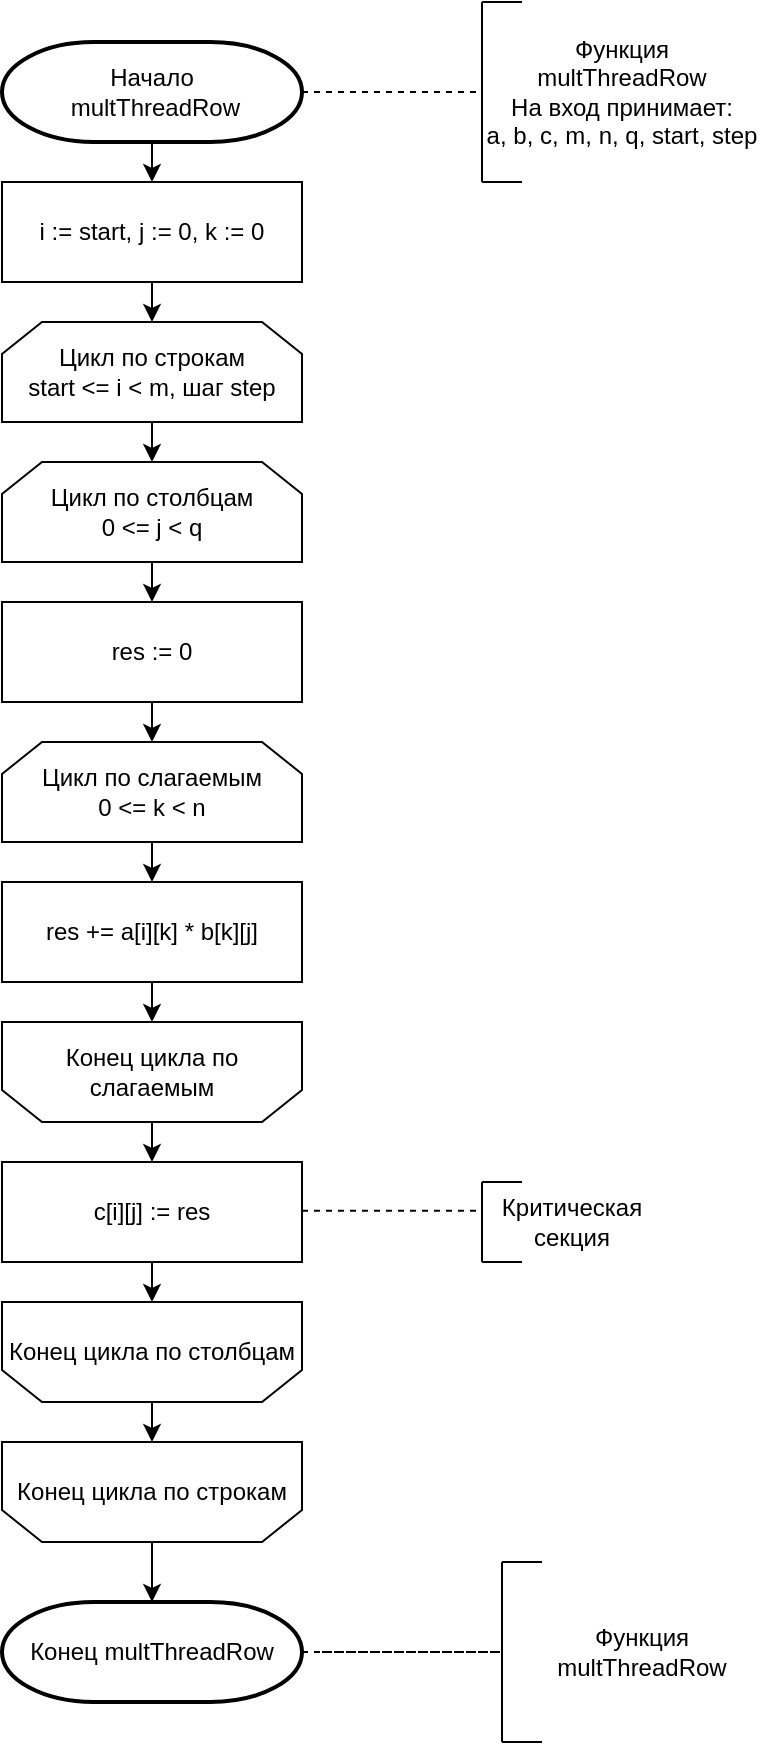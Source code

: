 <mxfile version="13.10.0" type="device"><diagram id="bh_39w6_z0rFIUdo9ZEe" name="Page-1"><mxGraphModel dx="1038" dy="11729" grid="1" gridSize="10" guides="1" tooltips="1" connect="1" arrows="1" fold="1" page="1" pageScale="1" pageWidth="1827" pageHeight="11169" background="#ffffff" math="0" shadow="0"><root><mxCell id="0"/><mxCell id="1" parent="0"/><mxCell id="mzTDEa_XzC-Mk_3e8MP_-44" value="Начало&lt;br&gt;&amp;nbsp;multThreadRow" style="strokeWidth=2;html=1;shape=mxgraph.flowchart.terminator;whiteSpace=wrap;" parent="1" vertex="1"><mxGeometry x="640" y="-1990" width="150" height="50" as="geometry"/></mxCell><mxCell id="mzTDEa_XzC-Mk_3e8MP_-45" value="" style="endArrow=none;dashed=1;html=1;exitX=1;exitY=0.5;exitDx=0;exitDy=0;exitPerimeter=0;" parent="1" edge="1"><mxGeometry width="50" height="50" relative="1" as="geometry"><mxPoint x="790" y="-1965" as="sourcePoint"/><mxPoint x="880" y="-1965" as="targetPoint"/></mxGeometry></mxCell><mxCell id="mzTDEa_XzC-Mk_3e8MP_-46" value="" style="endArrow=none;html=1;" parent="1" edge="1"><mxGeometry width="50" height="50" relative="1" as="geometry"><mxPoint x="880" y="-1920" as="sourcePoint"/><mxPoint x="880" y="-2010" as="targetPoint"/></mxGeometry></mxCell><mxCell id="mzTDEa_XzC-Mk_3e8MP_-47" value="" style="endArrow=none;html=1;" parent="1" edge="1"><mxGeometry width="50" height="50" relative="1" as="geometry"><mxPoint x="880" y="-2010" as="sourcePoint"/><mxPoint x="900" y="-2010" as="targetPoint"/></mxGeometry></mxCell><mxCell id="mzTDEa_XzC-Mk_3e8MP_-48" value="" style="endArrow=none;html=1;" parent="1" edge="1"><mxGeometry width="50" height="50" relative="1" as="geometry"><mxPoint x="880" y="-1920" as="sourcePoint"/><mxPoint x="900" y="-1920" as="targetPoint"/></mxGeometry></mxCell><mxCell id="mzTDEa_XzC-Mk_3e8MP_-49" value="Функция &lt;br&gt;multThreadRow&lt;br&gt;На вход принимает:&lt;br&gt;a, b, c, m, n, q, start, step" style="text;html=1;strokeColor=none;fillColor=none;align=center;verticalAlign=middle;whiteSpace=wrap;rounded=0;" parent="1" vertex="1"><mxGeometry x="880" y="-2010" width="140" height="90" as="geometry"/></mxCell><mxCell id="mzTDEa_XzC-Mk_3e8MP_-52" value="Цикл по столбцам&lt;br&gt;0 &amp;lt;= j &amp;lt; q" style="shape=loopLimit;whiteSpace=wrap;html=1;fillColor=#ffffff;" parent="1" vertex="1"><mxGeometry x="640" y="-1780" width="150" height="50" as="geometry"/></mxCell><mxCell id="mzTDEa_XzC-Mk_3e8MP_-53" value="res := 0" style="rounded=0;whiteSpace=wrap;html=1;fillColor=#ffffff;" parent="1" vertex="1"><mxGeometry x="640" y="-1710" width="150" height="50" as="geometry"/></mxCell><mxCell id="mzTDEa_XzC-Mk_3e8MP_-55" value="" style="endArrow=classic;html=1;exitX=0.5;exitY=1;exitDx=0;exitDy=0;exitPerimeter=0;entryX=0.5;entryY=0;entryDx=0;entryDy=0;" parent="1" source="mzTDEa_XzC-Mk_3e8MP_-44" edge="1"><mxGeometry width="50" height="50" relative="1" as="geometry"><mxPoint x="910" y="-1650" as="sourcePoint"/><mxPoint x="715" y="-1920" as="targetPoint"/></mxGeometry></mxCell><mxCell id="mzTDEa_XzC-Mk_3e8MP_-56" value="" style="endArrow=classic;html=1;exitX=0.5;exitY=1;exitDx=0;exitDy=0;entryX=0.5;entryY=0;entryDx=0;entryDy=0;" parent="1" edge="1"><mxGeometry width="50" height="50" relative="1" as="geometry"><mxPoint x="715" y="-1870" as="sourcePoint"/><mxPoint x="715" y="-1850" as="targetPoint"/></mxGeometry></mxCell><mxCell id="mzTDEa_XzC-Mk_3e8MP_-57" value="" style="endArrow=classic;html=1;exitX=0.5;exitY=1;exitDx=0;exitDy=0;entryX=0.5;entryY=0;entryDx=0;entryDy=0;" parent="1" target="mzTDEa_XzC-Mk_3e8MP_-52" edge="1"><mxGeometry width="50" height="50" relative="1" as="geometry"><mxPoint x="715" y="-1800" as="sourcePoint"/><mxPoint x="740" y="-1790" as="targetPoint"/></mxGeometry></mxCell><mxCell id="mzTDEa_XzC-Mk_3e8MP_-58" value="" style="endArrow=classic;html=1;exitX=0.5;exitY=1;exitDx=0;exitDy=0;entryX=0.5;entryY=0;entryDx=0;entryDy=0;" parent="1" source="mzTDEa_XzC-Mk_3e8MP_-52" target="mzTDEa_XzC-Mk_3e8MP_-53" edge="1"><mxGeometry width="50" height="50" relative="1" as="geometry"><mxPoint x="1010" y="-1650" as="sourcePoint"/><mxPoint x="1060" y="-1700" as="targetPoint"/></mxGeometry></mxCell><mxCell id="mzTDEa_XzC-Mk_3e8MP_-59" value="" style="endArrow=classic;html=1;exitX=0.5;exitY=1;exitDx=0;exitDy=0;entryX=0.5;entryY=0;entryDx=0;entryDy=0;" parent="1" source="mzTDEa_XzC-Mk_3e8MP_-53" edge="1"><mxGeometry width="50" height="50" relative="1" as="geometry"><mxPoint x="880" y="-1550" as="sourcePoint"/><mxPoint x="715" y="-1640" as="targetPoint"/></mxGeometry></mxCell><mxCell id="mzTDEa_XzC-Mk_3e8MP_-60" value="res += a[i][k] * b[k][j]" style="rounded=0;whiteSpace=wrap;html=1;fillColor=#ffffff;" parent="1" vertex="1"><mxGeometry x="640" y="-1570" width="150" height="50" as="geometry"/></mxCell><mxCell id="mzTDEa_XzC-Mk_3e8MP_-62" value="" style="shape=loopLimit;whiteSpace=wrap;html=1;fillColor=#ffffff;rotation=-180;" parent="1" vertex="1"><mxGeometry x="640" y="-1500" width="150" height="50" as="geometry"/></mxCell><mxCell id="mzTDEa_XzC-Mk_3e8MP_-63" value="Конец цикла по слагаемым" style="text;html=1;strokeColor=none;fillColor=none;align=center;verticalAlign=middle;whiteSpace=wrap;rounded=0;" parent="1" vertex="1"><mxGeometry x="640" y="-1500" width="150" height="50" as="geometry"/></mxCell><mxCell id="mzTDEa_XzC-Mk_3e8MP_-64" value="Конец multThreadRow" style="strokeWidth=2;html=1;shape=mxgraph.flowchart.terminator;whiteSpace=wrap;" parent="1" vertex="1"><mxGeometry x="640" y="-1210" width="150" height="50" as="geometry"/></mxCell><mxCell id="mzTDEa_XzC-Mk_3e8MP_-65" value="" style="endArrow=classic;html=1;exitX=0.5;exitY=1;exitDx=0;exitDy=0;entryX=0.5;entryY=0;entryDx=0;entryDy=0;" parent="1" target="mzTDEa_XzC-Mk_3e8MP_-60" edge="1"><mxGeometry width="50" height="50" relative="1" as="geometry"><mxPoint x="715" y="-1590" as="sourcePoint"/><mxPoint x="920" y="-1400" as="targetPoint"/></mxGeometry></mxCell><mxCell id="mzTDEa_XzC-Mk_3e8MP_-66" value="" style="endArrow=classic;html=1;exitX=0.5;exitY=1;exitDx=0;exitDy=0;entryX=0.5;entryY=0;entryDx=0;entryDy=0;" parent="1" source="mzTDEa_XzC-Mk_3e8MP_-60" target="mzTDEa_XzC-Mk_3e8MP_-63" edge="1"><mxGeometry width="50" height="50" relative="1" as="geometry"><mxPoint x="900" y="-1280" as="sourcePoint"/><mxPoint x="950" y="-1330" as="targetPoint"/></mxGeometry></mxCell><mxCell id="mzTDEa_XzC-Mk_3e8MP_-78" value="" style="endArrow=none;dashed=1;html=1;exitX=1;exitY=0.5;exitDx=0;exitDy=0;exitPerimeter=0;" parent="1" source="mzTDEa_XzC-Mk_3e8MP_-64" edge="1"><mxGeometry width="50" height="50" relative="1" as="geometry"><mxPoint x="880" y="-1120" as="sourcePoint"/><mxPoint x="890" y="-1185" as="targetPoint"/></mxGeometry></mxCell><mxCell id="mzTDEa_XzC-Mk_3e8MP_-79" value="" style="endArrow=none;html=1;" parent="1" edge="1"><mxGeometry width="50" height="50" relative="1" as="geometry"><mxPoint x="890" y="-1150" as="sourcePoint"/><mxPoint x="890" y="-1210" as="targetPoint"/></mxGeometry></mxCell><mxCell id="mzTDEa_XzC-Mk_3e8MP_-80" value="" style="endArrow=none;dashed=1;html=1;exitX=1;exitY=0.5;exitDx=0;exitDy=0;exitPerimeter=0;" parent="1" edge="1"><mxGeometry width="50" height="50" relative="1" as="geometry"><mxPoint x="800" y="-1185" as="sourcePoint"/><mxPoint x="890" y="-1185" as="targetPoint"/></mxGeometry></mxCell><mxCell id="mzTDEa_XzC-Mk_3e8MP_-81" value="" style="endArrow=none;html=1;" parent="1" edge="1"><mxGeometry width="50" height="50" relative="1" as="geometry"><mxPoint x="890" y="-1140" as="sourcePoint"/><mxPoint x="890" y="-1230" as="targetPoint"/></mxGeometry></mxCell><mxCell id="mzTDEa_XzC-Mk_3e8MP_-82" value="" style="endArrow=none;html=1;" parent="1" edge="1"><mxGeometry width="50" height="50" relative="1" as="geometry"><mxPoint x="890" y="-1230" as="sourcePoint"/><mxPoint x="910" y="-1230" as="targetPoint"/></mxGeometry></mxCell><mxCell id="mzTDEa_XzC-Mk_3e8MP_-83" value="" style="endArrow=none;html=1;" parent="1" edge="1"><mxGeometry width="50" height="50" relative="1" as="geometry"><mxPoint x="890" y="-1140" as="sourcePoint"/><mxPoint x="910" y="-1140" as="targetPoint"/></mxGeometry></mxCell><mxCell id="mzTDEa_XzC-Mk_3e8MP_-84" value="Функция &lt;br&gt;multThreadRow" style="text;html=1;strokeColor=none;fillColor=none;align=center;verticalAlign=middle;whiteSpace=wrap;rounded=0;" parent="1" vertex="1"><mxGeometry x="890" y="-1230" width="140" height="90" as="geometry"/></mxCell><mxCell id="mzTDEa_XzC-Mk_3e8MP_-85" value="i := start, j := 0, k := 0" style="rounded=0;whiteSpace=wrap;html=1;fillColor=#ffffff;" parent="1" vertex="1"><mxGeometry x="640" y="-1920" width="150" height="50" as="geometry"/></mxCell><mxCell id="mzTDEa_XzC-Mk_3e8MP_-86" value="Цикл по строкам&lt;br&gt;start &amp;lt;= i &amp;lt; m, шаг step" style="shape=loopLimit;whiteSpace=wrap;html=1;fillColor=#ffffff;" parent="1" vertex="1"><mxGeometry x="640" y="-1850" width="150" height="50" as="geometry"/></mxCell><mxCell id="mzTDEa_XzC-Mk_3e8MP_-88" value="Цикл по слагаемым&lt;br&gt;0 &amp;lt;= k &amp;lt; n" style="shape=loopLimit;whiteSpace=wrap;html=1;fillColor=#ffffff;" parent="1" vertex="1"><mxGeometry x="640" y="-1640" width="150" height="50" as="geometry"/></mxCell><mxCell id="mzTDEa_XzC-Mk_3e8MP_-89" value="c[i][j] := res" style="rounded=0;whiteSpace=wrap;html=1;fillColor=#ffffff;" parent="1" vertex="1"><mxGeometry x="640" y="-1430" width="150" height="50" as="geometry"/></mxCell><mxCell id="mzTDEa_XzC-Mk_3e8MP_-91" value="" style="shape=loopLimit;whiteSpace=wrap;html=1;fillColor=#ffffff;rotation=-180;" parent="1" vertex="1"><mxGeometry x="640" y="-1360" width="150" height="50" as="geometry"/></mxCell><mxCell id="mzTDEa_XzC-Mk_3e8MP_-92" value="Конец цикла по столбцам" style="text;html=1;strokeColor=none;fillColor=none;align=center;verticalAlign=middle;whiteSpace=wrap;rounded=0;" parent="1" vertex="1"><mxGeometry x="640" y="-1360" width="150" height="50" as="geometry"/></mxCell><mxCell id="mzTDEa_XzC-Mk_3e8MP_-93" value="" style="shape=loopLimit;whiteSpace=wrap;html=1;fillColor=#ffffff;rotation=-180;" parent="1" vertex="1"><mxGeometry x="640" y="-1290" width="150" height="50" as="geometry"/></mxCell><mxCell id="mzTDEa_XzC-Mk_3e8MP_-94" value="Конец цикла по строкам" style="text;html=1;strokeColor=none;fillColor=none;align=center;verticalAlign=middle;whiteSpace=wrap;rounded=0;" parent="1" vertex="1"><mxGeometry x="640" y="-1290" width="150" height="50" as="geometry"/></mxCell><mxCell id="mzTDEa_XzC-Mk_3e8MP_-95" value="" style="endArrow=classic;html=1;exitX=0.5;exitY=1;exitDx=0;exitDy=0;entryX=0.5;entryY=0;entryDx=0;entryDy=0;" parent="1" source="mzTDEa_XzC-Mk_3e8MP_-63" target="mzTDEa_XzC-Mk_3e8MP_-89" edge="1"><mxGeometry width="50" height="50" relative="1" as="geometry"><mxPoint x="860" y="-1320" as="sourcePoint"/><mxPoint x="910" y="-1370" as="targetPoint"/></mxGeometry></mxCell><mxCell id="mzTDEa_XzC-Mk_3e8MP_-96" value="" style="endArrow=classic;html=1;exitX=0.5;exitY=1;exitDx=0;exitDy=0;entryX=0.5;entryY=0;entryDx=0;entryDy=0;" parent="1" source="mzTDEa_XzC-Mk_3e8MP_-89" target="mzTDEa_XzC-Mk_3e8MP_-92" edge="1"><mxGeometry width="50" height="50" relative="1" as="geometry"><mxPoint x="550" y="-1250" as="sourcePoint"/><mxPoint x="600" y="-1300" as="targetPoint"/></mxGeometry></mxCell><mxCell id="mzTDEa_XzC-Mk_3e8MP_-97" value="" style="endArrow=classic;html=1;exitX=0.5;exitY=1;exitDx=0;exitDy=0;entryX=0.5;entryY=0;entryDx=0;entryDy=0;" parent="1" source="mzTDEa_XzC-Mk_3e8MP_-92" target="mzTDEa_XzC-Mk_3e8MP_-94" edge="1"><mxGeometry width="50" height="50" relative="1" as="geometry"><mxPoint x="540" y="-1220" as="sourcePoint"/><mxPoint x="590" y="-1270" as="targetPoint"/></mxGeometry></mxCell><mxCell id="mzTDEa_XzC-Mk_3e8MP_-98" value="" style="endArrow=classic;html=1;exitX=0.5;exitY=1;exitDx=0;exitDy=0;" parent="1" source="mzTDEa_XzC-Mk_3e8MP_-94" edge="1"><mxGeometry width="50" height="50" relative="1" as="geometry"><mxPoint x="660" y="-1060" as="sourcePoint"/><mxPoint x="715" y="-1210" as="targetPoint"/></mxGeometry></mxCell><mxCell id="mzTDEa_XzC-Mk_3e8MP_-100" value="" style="endArrow=none;dashed=1;html=1;exitX=1;exitY=0.5;exitDx=0;exitDy=0;exitPerimeter=0;" parent="1" edge="1"><mxGeometry width="50" height="50" relative="1" as="geometry"><mxPoint x="790" y="-1405.59" as="sourcePoint"/><mxPoint x="880" y="-1405.59" as="targetPoint"/></mxGeometry></mxCell><mxCell id="mzTDEa_XzC-Mk_3e8MP_-101" value="" style="endArrow=none;html=1;" parent="1" edge="1"><mxGeometry width="50" height="50" relative="1" as="geometry"><mxPoint x="880" y="-1380" as="sourcePoint"/><mxPoint x="880" y="-1420" as="targetPoint"/></mxGeometry></mxCell><mxCell id="mzTDEa_XzC-Mk_3e8MP_-102" value="" style="endArrow=none;html=1;" parent="1" edge="1"><mxGeometry width="50" height="50" relative="1" as="geometry"><mxPoint x="880" y="-1420" as="sourcePoint"/><mxPoint x="900" y="-1420" as="targetPoint"/></mxGeometry></mxCell><mxCell id="mzTDEa_XzC-Mk_3e8MP_-103" value="" style="endArrow=none;html=1;" parent="1" edge="1"><mxGeometry width="50" height="50" relative="1" as="geometry"><mxPoint x="880" y="-1380" as="sourcePoint"/><mxPoint x="900" y="-1380" as="targetPoint"/></mxGeometry></mxCell><mxCell id="mzTDEa_XzC-Mk_3e8MP_-104" value="Критическая секция" style="text;html=1;strokeColor=none;fillColor=none;align=center;verticalAlign=middle;whiteSpace=wrap;rounded=0;" parent="1" vertex="1"><mxGeometry x="880" y="-1420" width="90" height="40" as="geometry"/></mxCell></root></mxGraphModel></diagram></mxfile>
